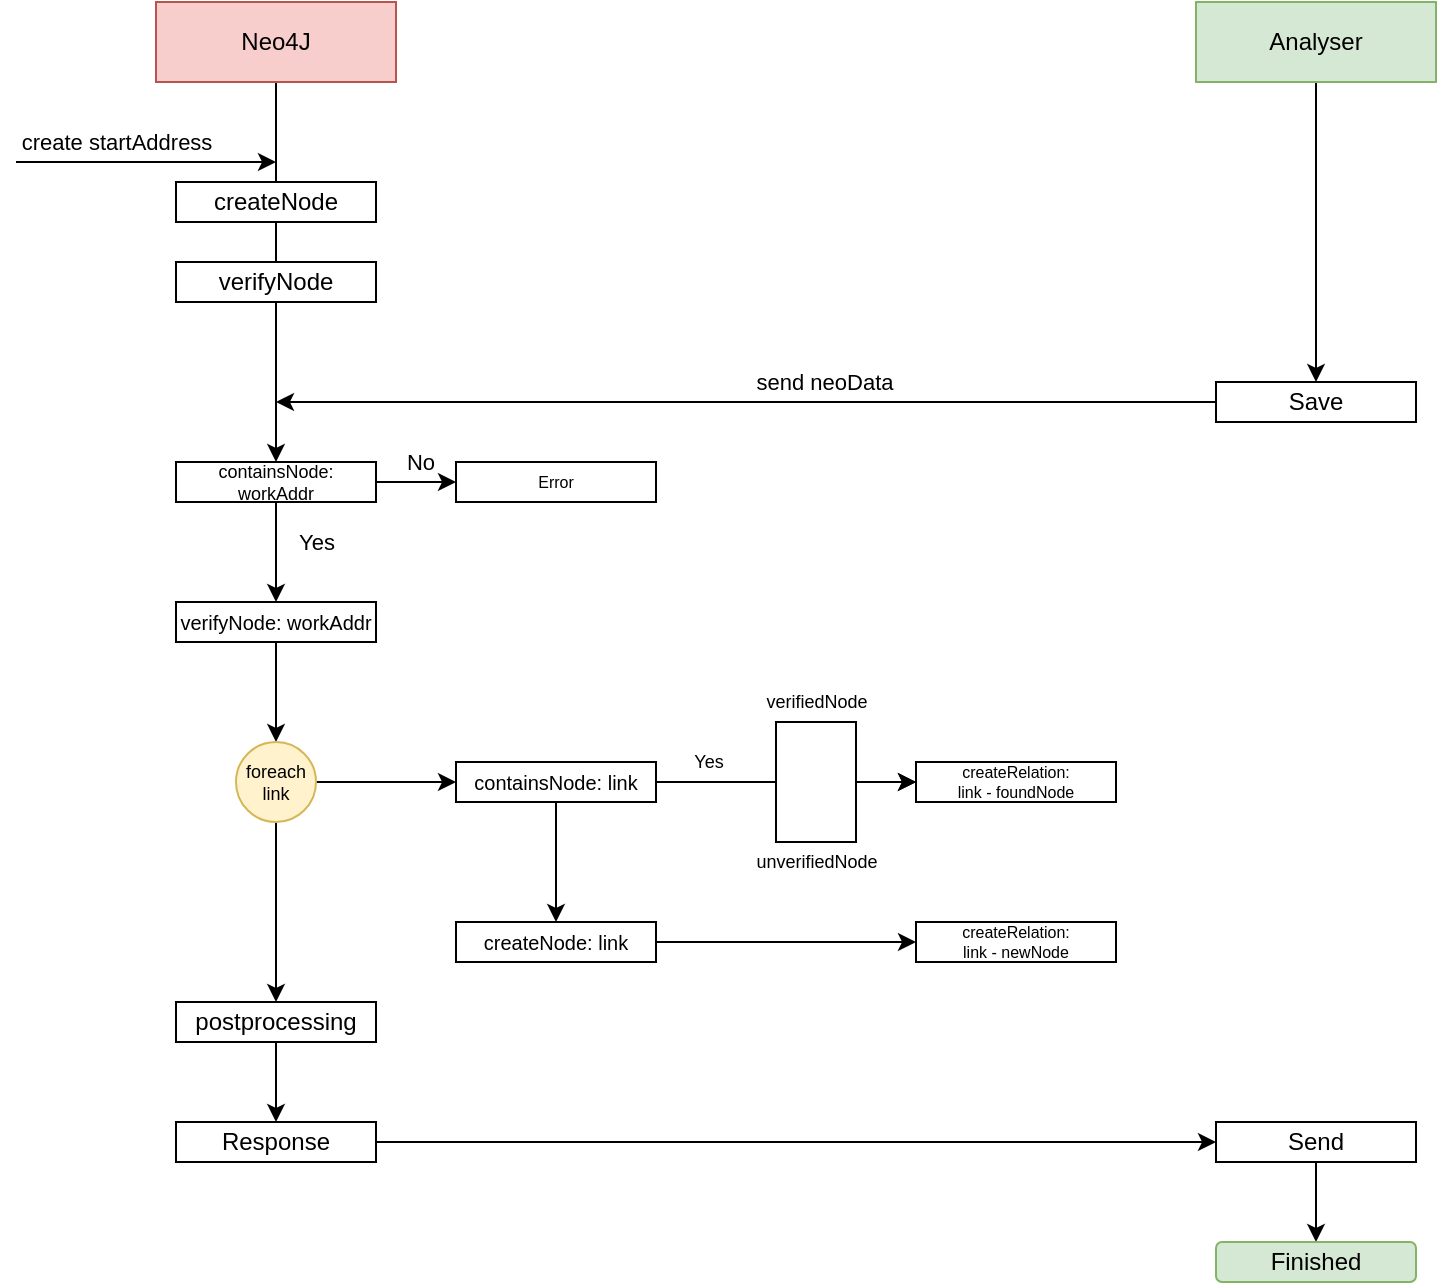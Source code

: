 <mxfile version="13.0.4" type="device"><diagram id="Sjutt-IqHP-NN0IuqssX" name="Page-1"><mxGraphModel dx="1554" dy="785" grid="1" gridSize="10" guides="1" tooltips="1" connect="1" arrows="1" fold="1" page="1" pageScale="1" pageWidth="827" pageHeight="1169" math="0" shadow="0"><root><mxCell id="0"/><mxCell id="1" parent="0"/><mxCell id="m8O9lPVtbQAa-yXd-Hpl-4" style="edgeStyle=orthogonalEdgeStyle;rounded=0;orthogonalLoop=1;jettySize=auto;html=1;entryX=0.5;entryY=0;entryDx=0;entryDy=0;" edge="1" parent="1" source="m8O9lPVtbQAa-yXd-Hpl-1" target="m8O9lPVtbQAa-yXd-Hpl-5"><mxGeometry relative="1" as="geometry"><mxPoint x="660" y="220" as="targetPoint"/><Array as="points"/></mxGeometry></mxCell><mxCell id="m8O9lPVtbQAa-yXd-Hpl-1" value="Analyser" style="rounded=0;whiteSpace=wrap;html=1;fillColor=#d5e8d4;strokeColor=#82b366;" vertex="1" parent="1"><mxGeometry x="600" y="40" width="120" height="40" as="geometry"/></mxCell><mxCell id="m8O9lPVtbQAa-yXd-Hpl-3" style="edgeStyle=orthogonalEdgeStyle;rounded=0;orthogonalLoop=1;jettySize=auto;html=1;" edge="1" parent="1" source="m8O9lPVtbQAa-yXd-Hpl-2" target="m8O9lPVtbQAa-yXd-Hpl-11"><mxGeometry relative="1" as="geometry"><mxPoint x="140" y="1080" as="targetPoint"/></mxGeometry></mxCell><mxCell id="m8O9lPVtbQAa-yXd-Hpl-2" value="Neo4J" style="rounded=0;whiteSpace=wrap;html=1;fillColor=#f8cecc;strokeColor=#b85450;" vertex="1" parent="1"><mxGeometry x="80" y="40" width="120" height="40" as="geometry"/></mxCell><mxCell id="m8O9lPVtbQAa-yXd-Hpl-6" style="edgeStyle=orthogonalEdgeStyle;rounded=0;orthogonalLoop=1;jettySize=auto;html=1;" edge="1" parent="1" source="m8O9lPVtbQAa-yXd-Hpl-5"><mxGeometry relative="1" as="geometry"><mxPoint x="140" y="240" as="targetPoint"/></mxGeometry></mxCell><mxCell id="m8O9lPVtbQAa-yXd-Hpl-7" value="send neoData" style="edgeLabel;html=1;align=center;verticalAlign=middle;resizable=0;points=[];" vertex="1" connectable="0" parent="m8O9lPVtbQAa-yXd-Hpl-6"><mxGeometry x="-0.132" y="-1" relative="1" as="geometry"><mxPoint x="8" y="-9" as="offset"/></mxGeometry></mxCell><mxCell id="m8O9lPVtbQAa-yXd-Hpl-5" value="Save" style="rounded=0;whiteSpace=wrap;html=1;" vertex="1" parent="1"><mxGeometry x="610" y="230" width="100" height="20" as="geometry"/></mxCell><mxCell id="m8O9lPVtbQAa-yXd-Hpl-8" value="" style="endArrow=classic;html=1;" edge="1" parent="1"><mxGeometry width="50" height="50" relative="1" as="geometry"><mxPoint x="10" y="120" as="sourcePoint"/><mxPoint x="140" y="120" as="targetPoint"/></mxGeometry></mxCell><mxCell id="m8O9lPVtbQAa-yXd-Hpl-9" value="create startAddress " style="edgeLabel;html=1;align=center;verticalAlign=middle;resizable=0;points=[];" vertex="1" connectable="0" parent="m8O9lPVtbQAa-yXd-Hpl-8"><mxGeometry x="-0.661" y="1" relative="1" as="geometry"><mxPoint x="28" y="-9" as="offset"/></mxGeometry></mxCell><mxCell id="m8O9lPVtbQAa-yXd-Hpl-10" value="createNode" style="rounded=0;whiteSpace=wrap;html=1;" vertex="1" parent="1"><mxGeometry x="90" y="130" width="100" height="20" as="geometry"/></mxCell><mxCell id="m8O9lPVtbQAa-yXd-Hpl-14" style="edgeStyle=orthogonalEdgeStyle;rounded=0;orthogonalLoop=1;jettySize=auto;html=1;entryX=0;entryY=0.5;entryDx=0;entryDy=0;" edge="1" parent="1" source="m8O9lPVtbQAa-yXd-Hpl-11" target="m8O9lPVtbQAa-yXd-Hpl-13"><mxGeometry relative="1" as="geometry"><Array as="points"/></mxGeometry></mxCell><mxCell id="m8O9lPVtbQAa-yXd-Hpl-16" value="No" style="edgeLabel;html=1;align=center;verticalAlign=middle;resizable=0;points=[];" vertex="1" connectable="0" parent="m8O9lPVtbQAa-yXd-Hpl-14"><mxGeometry x="0.073" y="1" relative="1" as="geometry"><mxPoint x="0.34" y="-9" as="offset"/></mxGeometry></mxCell><mxCell id="m8O9lPVtbQAa-yXd-Hpl-15" style="edgeStyle=orthogonalEdgeStyle;rounded=0;orthogonalLoop=1;jettySize=auto;html=1;entryX=0.5;entryY=0;entryDx=0;entryDy=0;exitX=0.5;exitY=1;exitDx=0;exitDy=0;" edge="1" parent="1" source="m8O9lPVtbQAa-yXd-Hpl-11" target="m8O9lPVtbQAa-yXd-Hpl-12"><mxGeometry relative="1" as="geometry"><mxPoint x="140" y="310" as="sourcePoint"/></mxGeometry></mxCell><mxCell id="m8O9lPVtbQAa-yXd-Hpl-17" value="Yes" style="edgeLabel;html=1;align=center;verticalAlign=middle;resizable=0;points=[];" vertex="1" connectable="0" parent="m8O9lPVtbQAa-yXd-Hpl-15"><mxGeometry x="0.07" relative="1" as="geometry"><mxPoint x="20" y="-6.9" as="offset"/></mxGeometry></mxCell><mxCell id="m8O9lPVtbQAa-yXd-Hpl-11" value="containsNode: workAddr" style="rounded=0;whiteSpace=wrap;html=1;fontSize=9;" vertex="1" parent="1"><mxGeometry x="90" y="270" width="100" height="20" as="geometry"/></mxCell><mxCell id="m8O9lPVtbQAa-yXd-Hpl-20" style="edgeStyle=orthogonalEdgeStyle;rounded=0;orthogonalLoop=1;jettySize=auto;html=1;fontSize=9;" edge="1" parent="1" source="m8O9lPVtbQAa-yXd-Hpl-12" target="m8O9lPVtbQAa-yXd-Hpl-19"><mxGeometry relative="1" as="geometry"/></mxCell><mxCell id="m8O9lPVtbQAa-yXd-Hpl-12" value="verifyNode: workAddr" style="rounded=0;whiteSpace=wrap;html=1;fontSize=10;" vertex="1" parent="1"><mxGeometry x="90" y="340" width="100" height="20" as="geometry"/></mxCell><mxCell id="m8O9lPVtbQAa-yXd-Hpl-13" value="Error" style="rounded=0;whiteSpace=wrap;html=1;fontSize=8;" vertex="1" parent="1"><mxGeometry x="230" y="270" width="100" height="20" as="geometry"/></mxCell><mxCell id="m8O9lPVtbQAa-yXd-Hpl-18" value="verifyNode" style="rounded=0;whiteSpace=wrap;html=1;" vertex="1" parent="1"><mxGeometry x="90" y="170" width="100" height="20" as="geometry"/></mxCell><mxCell id="m8O9lPVtbQAa-yXd-Hpl-21" style="edgeStyle=orthogonalEdgeStyle;rounded=0;orthogonalLoop=1;jettySize=auto;html=1;fontSize=9;entryX=0;entryY=0.5;entryDx=0;entryDy=0;" edge="1" parent="1" source="m8O9lPVtbQAa-yXd-Hpl-19" target="m8O9lPVtbQAa-yXd-Hpl-22"><mxGeometry relative="1" as="geometry"><mxPoint x="200" y="430" as="targetPoint"/></mxGeometry></mxCell><mxCell id="m8O9lPVtbQAa-yXd-Hpl-34" style="edgeStyle=orthogonalEdgeStyle;rounded=0;orthogonalLoop=1;jettySize=auto;html=1;fontSize=8;" edge="1" parent="1" source="m8O9lPVtbQAa-yXd-Hpl-19"><mxGeometry relative="1" as="geometry"><mxPoint x="140" y="540" as="targetPoint"/></mxGeometry></mxCell><mxCell id="m8O9lPVtbQAa-yXd-Hpl-19" value="&lt;div&gt;foreach&lt;/div&gt;&lt;div&gt;link&lt;br&gt;&lt;/div&gt;" style="ellipse;whiteSpace=wrap;html=1;fontSize=9;fillColor=#fff2cc;strokeColor=#d6b656;" vertex="1" parent="1"><mxGeometry x="120" y="410" width="40" height="40" as="geometry"/></mxCell><mxCell id="m8O9lPVtbQAa-yXd-Hpl-25" style="edgeStyle=orthogonalEdgeStyle;rounded=0;orthogonalLoop=1;jettySize=auto;html=1;fontSize=9;entryX=0;entryY=0.5;entryDx=0;entryDy=0;" edge="1" parent="1" source="m8O9lPVtbQAa-yXd-Hpl-22" target="m8O9lPVtbQAa-yXd-Hpl-24"><mxGeometry relative="1" as="geometry"><mxPoint x="380" y="430" as="targetPoint"/><Array as="points"><mxPoint x="390" y="430"/><mxPoint x="390" y="400"/><mxPoint x="430" y="400"/><mxPoint x="430" y="430"/></Array></mxGeometry></mxCell><mxCell id="m8O9lPVtbQAa-yXd-Hpl-27" value="verifiedNode" style="edgeLabel;html=1;align=center;verticalAlign=middle;resizable=0;points=[];fontSize=9;" vertex="1" connectable="0" parent="m8O9lPVtbQAa-yXd-Hpl-25"><mxGeometry x="0.18" y="1" relative="1" as="geometry"><mxPoint x="-2.04" y="-9" as="offset"/></mxGeometry></mxCell><mxCell id="m8O9lPVtbQAa-yXd-Hpl-26" style="edgeStyle=orthogonalEdgeStyle;rounded=0;orthogonalLoop=1;jettySize=auto;html=1;fontSize=9;entryX=0;entryY=0.5;entryDx=0;entryDy=0;" edge="1" parent="1" source="m8O9lPVtbQAa-yXd-Hpl-22" target="m8O9lPVtbQAa-yXd-Hpl-24"><mxGeometry relative="1" as="geometry"><mxPoint x="418" y="430" as="targetPoint"/><Array as="points"><mxPoint x="390" y="430"/><mxPoint x="390" y="460"/><mxPoint x="430" y="460"/><mxPoint x="430" y="430"/></Array></mxGeometry></mxCell><mxCell id="m8O9lPVtbQAa-yXd-Hpl-28" value="unverifiedNode" style="edgeLabel;html=1;align=center;verticalAlign=middle;resizable=0;points=[];fontSize=9;" vertex="1" connectable="0" parent="m8O9lPVtbQAa-yXd-Hpl-26"><mxGeometry x="0.147" y="1" relative="1" as="geometry"><mxPoint x="1.07" y="11" as="offset"/></mxGeometry></mxCell><mxCell id="m8O9lPVtbQAa-yXd-Hpl-29" value="Yes" style="edgeLabel;html=1;align=center;verticalAlign=middle;resizable=0;points=[];fontSize=9;" vertex="1" connectable="0" parent="m8O9lPVtbQAa-yXd-Hpl-26"><mxGeometry x="-0.733" y="-1" relative="1" as="geometry"><mxPoint y="-11" as="offset"/></mxGeometry></mxCell><mxCell id="m8O9lPVtbQAa-yXd-Hpl-30" style="edgeStyle=orthogonalEdgeStyle;rounded=0;orthogonalLoop=1;jettySize=auto;html=1;fontSize=8;" edge="1" parent="1" source="m8O9lPVtbQAa-yXd-Hpl-22"><mxGeometry relative="1" as="geometry"><mxPoint x="280" y="500" as="targetPoint"/></mxGeometry></mxCell><mxCell id="m8O9lPVtbQAa-yXd-Hpl-22" value="containsNode: link" style="rounded=0;whiteSpace=wrap;html=1;fontSize=10;" vertex="1" parent="1"><mxGeometry x="230" y="420" width="100" height="20" as="geometry"/></mxCell><mxCell id="m8O9lPVtbQAa-yXd-Hpl-24" value="createRelation: &lt;br style=&quot;font-size: 8px;&quot;&gt;link - foundNode" style="rounded=0;whiteSpace=wrap;html=1;fontSize=8;" vertex="1" parent="1"><mxGeometry x="460" y="420" width="100" height="20" as="geometry"/></mxCell><mxCell id="m8O9lPVtbQAa-yXd-Hpl-32" style="edgeStyle=orthogonalEdgeStyle;rounded=0;orthogonalLoop=1;jettySize=auto;html=1;fontSize=8;" edge="1" parent="1" source="m8O9lPVtbQAa-yXd-Hpl-31"><mxGeometry relative="1" as="geometry"><mxPoint x="460" y="510" as="targetPoint"/></mxGeometry></mxCell><mxCell id="m8O9lPVtbQAa-yXd-Hpl-31" value="createNode: link" style="rounded=0;whiteSpace=wrap;html=1;fontSize=10;" vertex="1" parent="1"><mxGeometry x="230" y="500" width="100" height="20" as="geometry"/></mxCell><mxCell id="m8O9lPVtbQAa-yXd-Hpl-33" value="createRelation: &lt;br style=&quot;font-size: 8px&quot;&gt;link - newNode" style="rounded=0;whiteSpace=wrap;html=1;fontSize=8;" vertex="1" parent="1"><mxGeometry x="460" y="500" width="100" height="20" as="geometry"/></mxCell><mxCell id="m8O9lPVtbQAa-yXd-Hpl-38" style="edgeStyle=orthogonalEdgeStyle;rounded=0;orthogonalLoop=1;jettySize=auto;html=1;fontSize=8;" edge="1" parent="1" source="m8O9lPVtbQAa-yXd-Hpl-35"><mxGeometry relative="1" as="geometry"><mxPoint x="140" y="600" as="targetPoint"/></mxGeometry></mxCell><mxCell id="m8O9lPVtbQAa-yXd-Hpl-35" value="postprocessing" style="rounded=0;whiteSpace=wrap;html=1;fontSize=12;" vertex="1" parent="1"><mxGeometry x="90" y="540" width="100" height="20" as="geometry"/></mxCell><mxCell id="m8O9lPVtbQAa-yXd-Hpl-40" style="edgeStyle=orthogonalEdgeStyle;rounded=0;orthogonalLoop=1;jettySize=auto;html=1;fontSize=12;entryX=0;entryY=0.5;entryDx=0;entryDy=0;" edge="1" parent="1" source="m8O9lPVtbQAa-yXd-Hpl-39" target="m8O9lPVtbQAa-yXd-Hpl-41"><mxGeometry relative="1" as="geometry"><mxPoint x="620" y="610" as="targetPoint"/></mxGeometry></mxCell><mxCell id="m8O9lPVtbQAa-yXd-Hpl-39" value="Response" style="rounded=0;whiteSpace=wrap;html=1;fontSize=12;" vertex="1" parent="1"><mxGeometry x="90" y="600" width="100" height="20" as="geometry"/></mxCell><mxCell id="m8O9lPVtbQAa-yXd-Hpl-42" style="edgeStyle=orthogonalEdgeStyle;rounded=0;orthogonalLoop=1;jettySize=auto;html=1;fontSize=12;" edge="1" parent="1" source="m8O9lPVtbQAa-yXd-Hpl-41"><mxGeometry relative="1" as="geometry"><mxPoint x="660" y="660" as="targetPoint"/></mxGeometry></mxCell><mxCell id="m8O9lPVtbQAa-yXd-Hpl-41" value="Send" style="rounded=0;whiteSpace=wrap;html=1;" vertex="1" parent="1"><mxGeometry x="610" y="600" width="100" height="20" as="geometry"/></mxCell><mxCell id="m8O9lPVtbQAa-yXd-Hpl-44" value="Finished" style="rounded=1;whiteSpace=wrap;html=1;fontSize=12;fillColor=#d5e8d4;strokeColor=#82b366;" vertex="1" parent="1"><mxGeometry x="610" y="660" width="100" height="20" as="geometry"/></mxCell><mxCell id="m8O9lPVtbQAa-yXd-Hpl-48" value="Error" style="rounded=0;whiteSpace=wrap;html=1;fontSize=8;" vertex="1" parent="1"><mxGeometry x="230" y="270" width="100" height="20" as="geometry"/></mxCell></root></mxGraphModel></diagram></mxfile>